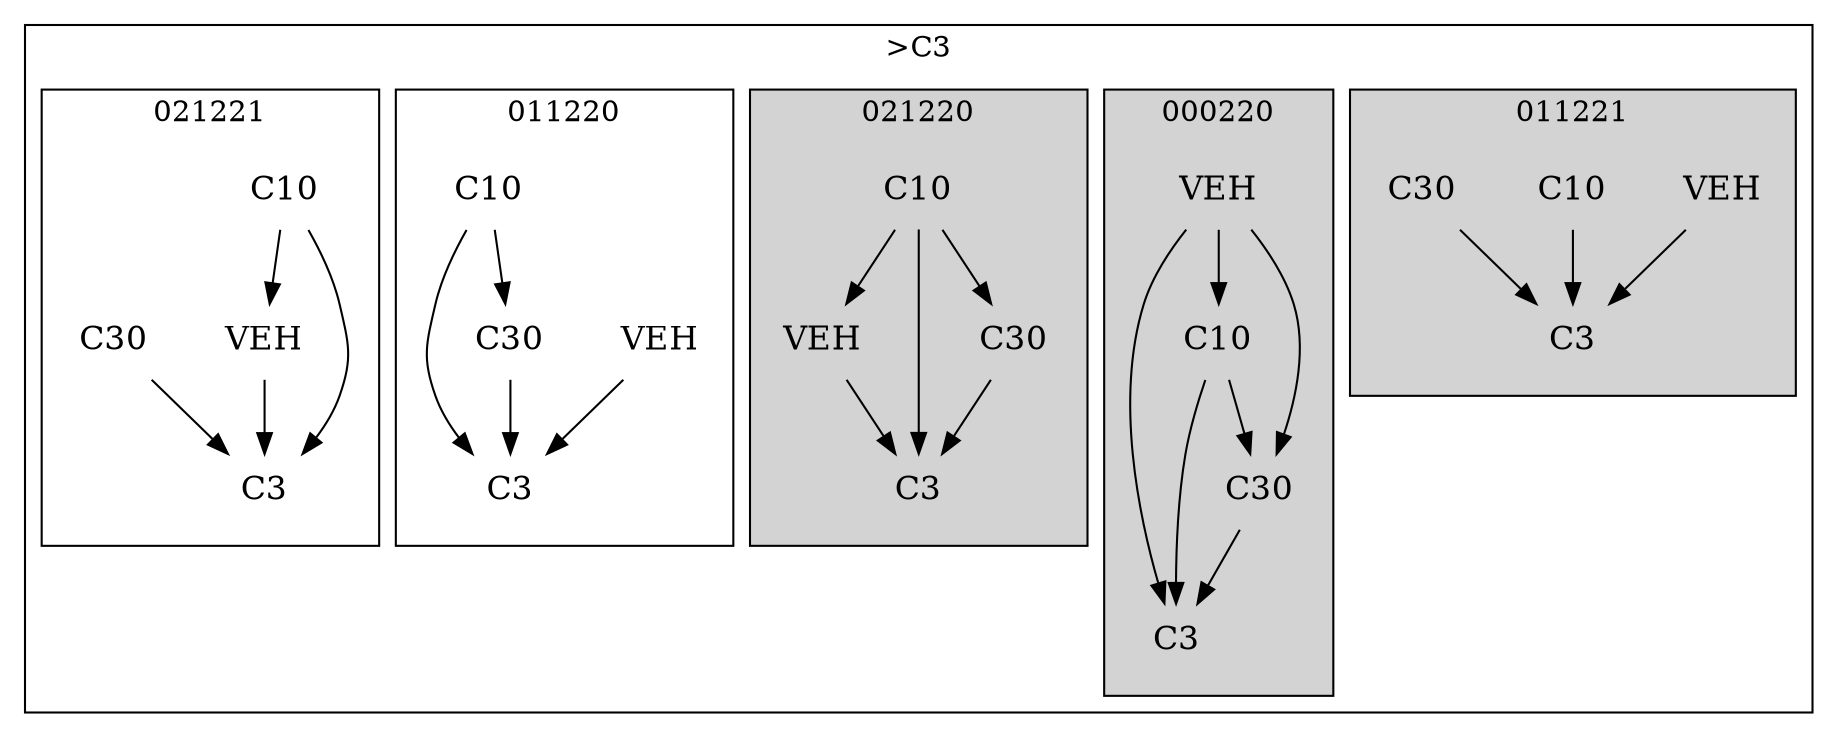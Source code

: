 strict digraph FirstlevelCluster {
	labelloc = "t";
	compound = false;
	subgraph cluster_0 {
	label= ">C3";
		subgraph	cluster_2 {
		label = "011221";
			style = filled;
			node	[label = VEH, shape = plaintext, fontsize = 16] VEH2;
			node	[label = C3, shape = plaintext, fontsize = 16] C32;
			node	[label = C10, shape = plaintext, fontsize = 16] C102;
			node	[label = C30, shape = plaintext, fontsize = 16] C302;
			VEH2->C32;C102->C32;C302->C32;			}
		subgraph	cluster_3 {
		label = "000220";
			style = filled;
			node	[label = VEH, shape = plaintext, fontsize = 16] VEH3;
			node	[label = C3, shape = plaintext, fontsize = 16] C33;
			node	[label = C10, shape = plaintext, fontsize = 16] C103;
			node	[label = C30, shape = plaintext, fontsize = 16] C303;
			VEH3->C33;VEH3->C103;VEH3->C303;C103->C33;C103->C303;C303->C33;			}
		subgraph	cluster_4 {
		label = "021220";
			style = filled;
			node	[label = VEH, shape = plaintext, fontsize = 16] VEH4;
			node	[label = C3, shape = plaintext, fontsize = 16] C34;
			node	[label = C10, shape = plaintext, fontsize = 16] C104;
			node	[label = C30, shape = plaintext, fontsize = 16] C304;
			VEH4->C34;C104->VEH4;C104->C34;C104->C304;C304->C34;			}
		subgraph	cluster_5 {
		label = "011220";
			node	[label = VEH, shape = plaintext, fontsize = 16] VEH5;
			node	[label = C3, shape = plaintext, fontsize = 16] C35;
			node	[label = C10, shape = plaintext, fontsize = 16] C105;
			node	[label = C30, shape = plaintext, fontsize = 16] C305;
			VEH5->C35;C105->C35;C105->C305;C305->C35;			}
		subgraph	cluster_6 {
		label = "021221";
			node	[label = VEH, shape = plaintext, fontsize = 16] VEH6;
			node	[label = C3, shape = plaintext, fontsize = 16] C36;
			node	[label = C10, shape = plaintext, fontsize = 16] C106;
			node	[label = C30, shape = plaintext, fontsize = 16] C306;
			VEH6->C36;C106->VEH6;C106->C36;C306->C36;			}
}}